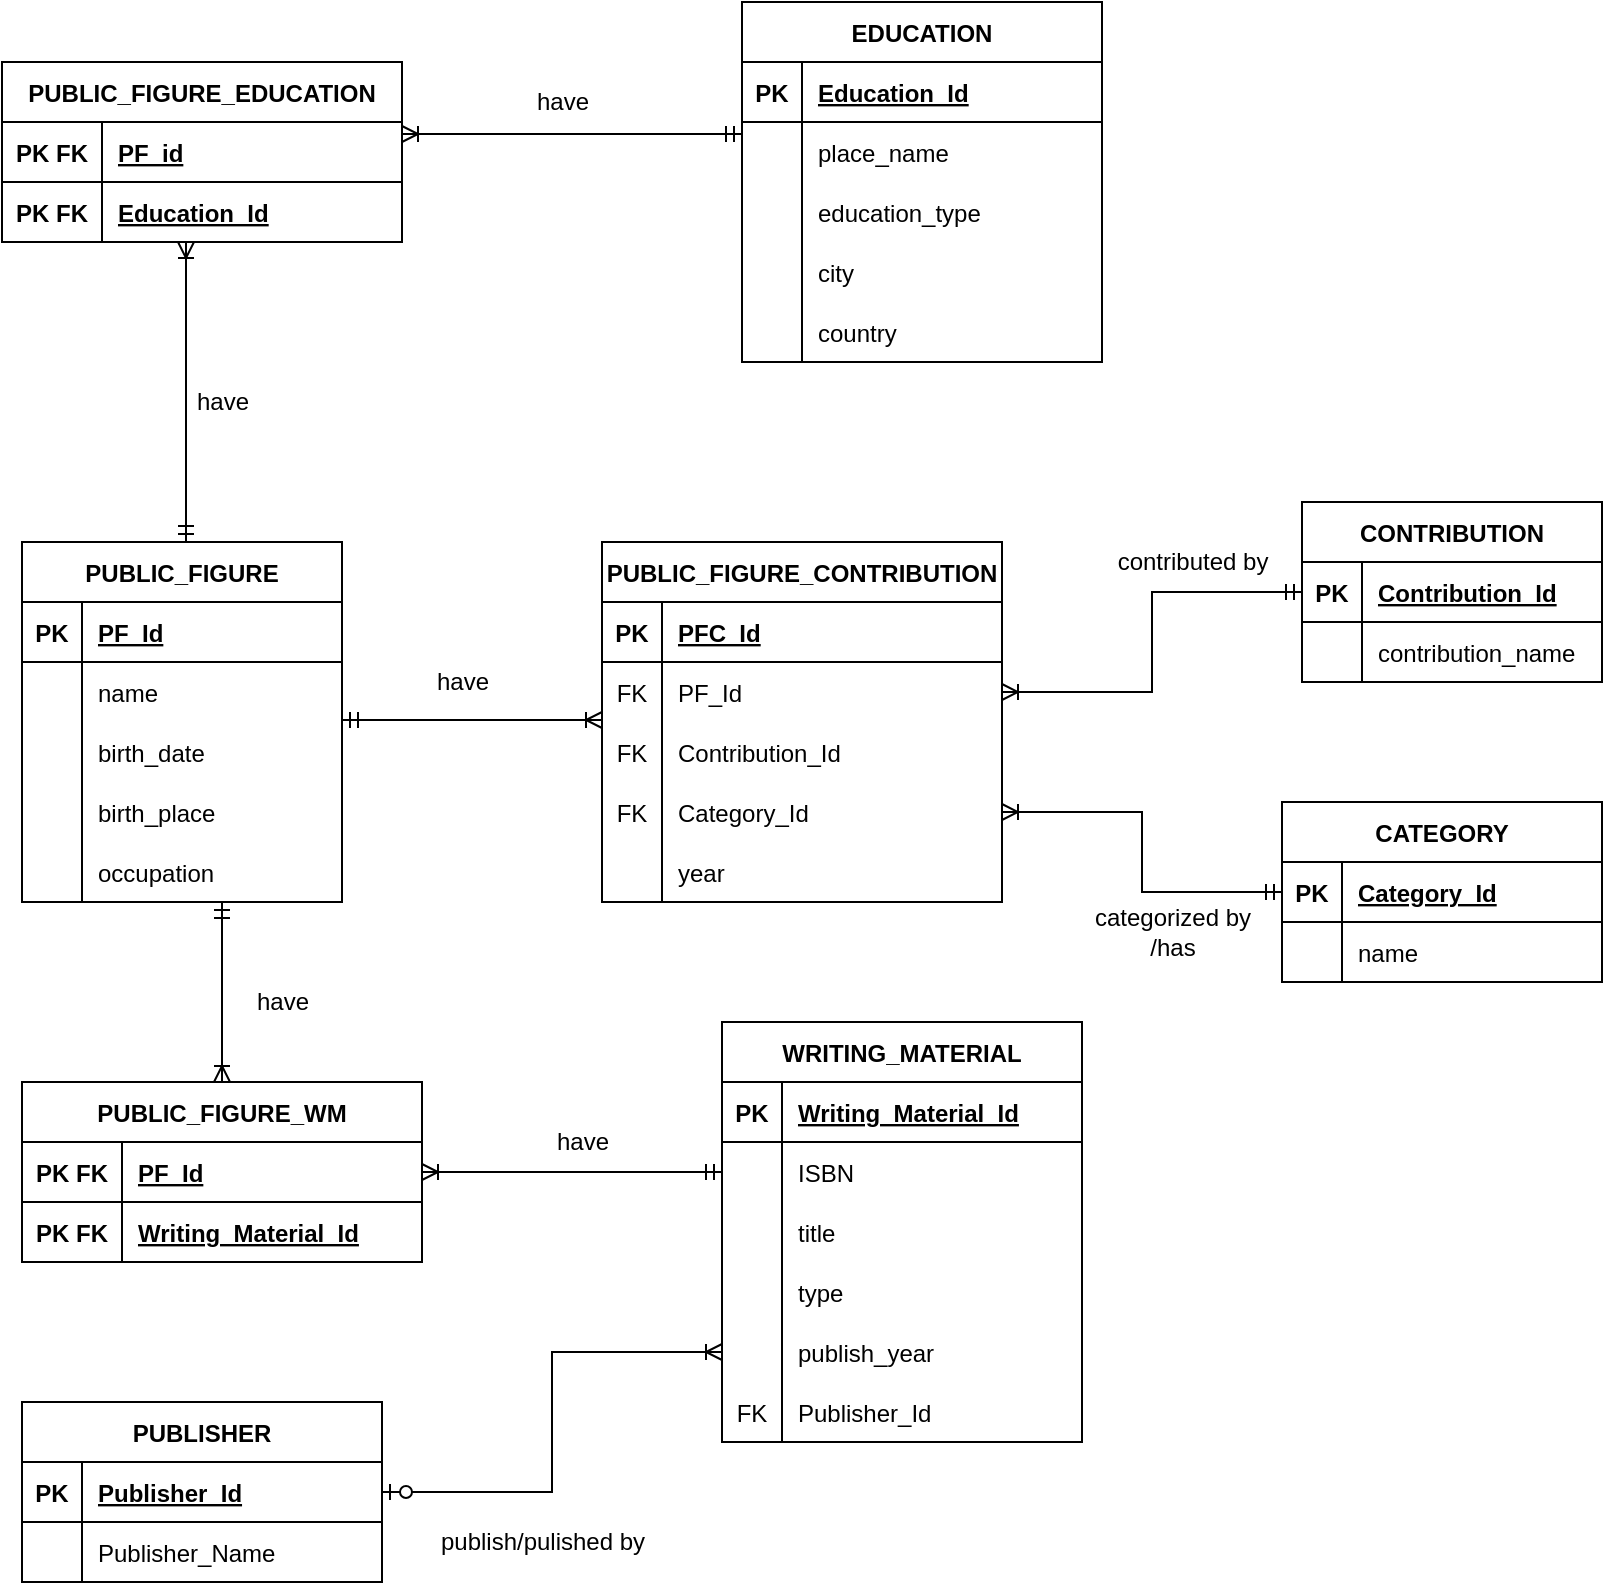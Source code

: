 <mxfile version="15.9.6" type="github" pages="2">
  <diagram id="C5RBs43oDa-KdzZeNtuy" name="Page-1">
    <mxGraphModel dx="1108" dy="393" grid="1" gridSize="10" guides="1" tooltips="1" connect="1" arrows="1" fold="1" page="1" pageScale="1" pageWidth="827" pageHeight="1169" math="0" shadow="0">
      <root>
        <mxCell id="WIyWlLk6GJQsqaUBKTNV-0" />
        <mxCell id="WIyWlLk6GJQsqaUBKTNV-1" parent="WIyWlLk6GJQsqaUBKTNV-0" />
        <mxCell id="BwpCJ2_V64tdFY1XOXhB-0" value="PUBLIC_FIGURE" style="shape=table;startSize=30;container=1;collapsible=1;childLayout=tableLayout;fixedRows=1;rowLines=0;fontStyle=1;align=center;resizeLast=1;" vertex="1" parent="WIyWlLk6GJQsqaUBKTNV-1">
          <mxGeometry x="20" y="360" width="160" height="180" as="geometry" />
        </mxCell>
        <mxCell id="BwpCJ2_V64tdFY1XOXhB-1" value="" style="shape=partialRectangle;collapsible=0;dropTarget=0;pointerEvents=0;fillColor=none;top=0;left=0;bottom=1;right=0;points=[[0,0.5],[1,0.5]];portConstraint=eastwest;" vertex="1" parent="BwpCJ2_V64tdFY1XOXhB-0">
          <mxGeometry y="30" width="160" height="30" as="geometry" />
        </mxCell>
        <mxCell id="BwpCJ2_V64tdFY1XOXhB-2" value="PK" style="shape=partialRectangle;connectable=0;fillColor=none;top=0;left=0;bottom=0;right=0;fontStyle=1;overflow=hidden;" vertex="1" parent="BwpCJ2_V64tdFY1XOXhB-1">
          <mxGeometry width="30" height="30" as="geometry">
            <mxRectangle width="30" height="30" as="alternateBounds" />
          </mxGeometry>
        </mxCell>
        <mxCell id="BwpCJ2_V64tdFY1XOXhB-3" value="PF_Id" style="shape=partialRectangle;connectable=0;fillColor=none;top=0;left=0;bottom=0;right=0;align=left;spacingLeft=6;fontStyle=5;overflow=hidden;" vertex="1" parent="BwpCJ2_V64tdFY1XOXhB-1">
          <mxGeometry x="30" width="130" height="30" as="geometry">
            <mxRectangle width="130" height="30" as="alternateBounds" />
          </mxGeometry>
        </mxCell>
        <mxCell id="BwpCJ2_V64tdFY1XOXhB-4" value="" style="shape=partialRectangle;collapsible=0;dropTarget=0;pointerEvents=0;fillColor=none;top=0;left=0;bottom=0;right=0;points=[[0,0.5],[1,0.5]];portConstraint=eastwest;" vertex="1" parent="BwpCJ2_V64tdFY1XOXhB-0">
          <mxGeometry y="60" width="160" height="30" as="geometry" />
        </mxCell>
        <mxCell id="BwpCJ2_V64tdFY1XOXhB-5" value="" style="shape=partialRectangle;connectable=0;fillColor=none;top=0;left=0;bottom=0;right=0;editable=1;overflow=hidden;" vertex="1" parent="BwpCJ2_V64tdFY1XOXhB-4">
          <mxGeometry width="30" height="30" as="geometry">
            <mxRectangle width="30" height="30" as="alternateBounds" />
          </mxGeometry>
        </mxCell>
        <mxCell id="BwpCJ2_V64tdFY1XOXhB-6" value="name" style="shape=partialRectangle;connectable=0;fillColor=none;top=0;left=0;bottom=0;right=0;align=left;spacingLeft=6;overflow=hidden;" vertex="1" parent="BwpCJ2_V64tdFY1XOXhB-4">
          <mxGeometry x="30" width="130" height="30" as="geometry">
            <mxRectangle width="130" height="30" as="alternateBounds" />
          </mxGeometry>
        </mxCell>
        <mxCell id="BwpCJ2_V64tdFY1XOXhB-7" value="" style="shape=partialRectangle;collapsible=0;dropTarget=0;pointerEvents=0;fillColor=none;top=0;left=0;bottom=0;right=0;points=[[0,0.5],[1,0.5]];portConstraint=eastwest;" vertex="1" parent="BwpCJ2_V64tdFY1XOXhB-0">
          <mxGeometry y="90" width="160" height="30" as="geometry" />
        </mxCell>
        <mxCell id="BwpCJ2_V64tdFY1XOXhB-8" value="" style="shape=partialRectangle;connectable=0;fillColor=none;top=0;left=0;bottom=0;right=0;editable=1;overflow=hidden;" vertex="1" parent="BwpCJ2_V64tdFY1XOXhB-7">
          <mxGeometry width="30" height="30" as="geometry">
            <mxRectangle width="30" height="30" as="alternateBounds" />
          </mxGeometry>
        </mxCell>
        <mxCell id="BwpCJ2_V64tdFY1XOXhB-9" value="birth_date" style="shape=partialRectangle;connectable=0;fillColor=none;top=0;left=0;bottom=0;right=0;align=left;spacingLeft=6;overflow=hidden;" vertex="1" parent="BwpCJ2_V64tdFY1XOXhB-7">
          <mxGeometry x="30" width="130" height="30" as="geometry">
            <mxRectangle width="130" height="30" as="alternateBounds" />
          </mxGeometry>
        </mxCell>
        <mxCell id="BwpCJ2_V64tdFY1XOXhB-10" value="" style="shape=partialRectangle;collapsible=0;dropTarget=0;pointerEvents=0;fillColor=none;top=0;left=0;bottom=0;right=0;points=[[0,0.5],[1,0.5]];portConstraint=eastwest;" vertex="1" parent="BwpCJ2_V64tdFY1XOXhB-0">
          <mxGeometry y="120" width="160" height="30" as="geometry" />
        </mxCell>
        <mxCell id="BwpCJ2_V64tdFY1XOXhB-11" value="" style="shape=partialRectangle;connectable=0;fillColor=none;top=0;left=0;bottom=0;right=0;editable=1;overflow=hidden;" vertex="1" parent="BwpCJ2_V64tdFY1XOXhB-10">
          <mxGeometry width="30" height="30" as="geometry">
            <mxRectangle width="30" height="30" as="alternateBounds" />
          </mxGeometry>
        </mxCell>
        <mxCell id="BwpCJ2_V64tdFY1XOXhB-12" value="birth_place" style="shape=partialRectangle;connectable=0;fillColor=none;top=0;left=0;bottom=0;right=0;align=left;spacingLeft=6;overflow=hidden;" vertex="1" parent="BwpCJ2_V64tdFY1XOXhB-10">
          <mxGeometry x="30" width="130" height="30" as="geometry">
            <mxRectangle width="130" height="30" as="alternateBounds" />
          </mxGeometry>
        </mxCell>
        <mxCell id="BwpCJ2_V64tdFY1XOXhB-13" value="" style="shape=partialRectangle;collapsible=0;dropTarget=0;pointerEvents=0;fillColor=none;top=0;left=0;bottom=0;right=0;points=[[0,0.5],[1,0.5]];portConstraint=eastwest;" vertex="1" parent="BwpCJ2_V64tdFY1XOXhB-0">
          <mxGeometry y="150" width="160" height="30" as="geometry" />
        </mxCell>
        <mxCell id="BwpCJ2_V64tdFY1XOXhB-14" value="" style="shape=partialRectangle;connectable=0;fillColor=none;top=0;left=0;bottom=0;right=0;editable=1;overflow=hidden;" vertex="1" parent="BwpCJ2_V64tdFY1XOXhB-13">
          <mxGeometry width="30" height="30" as="geometry">
            <mxRectangle width="30" height="30" as="alternateBounds" />
          </mxGeometry>
        </mxCell>
        <mxCell id="BwpCJ2_V64tdFY1XOXhB-15" value="occupation" style="shape=partialRectangle;connectable=0;fillColor=none;top=0;left=0;bottom=0;right=0;align=left;spacingLeft=6;overflow=hidden;" vertex="1" parent="BwpCJ2_V64tdFY1XOXhB-13">
          <mxGeometry x="30" width="130" height="30" as="geometry">
            <mxRectangle width="130" height="30" as="alternateBounds" />
          </mxGeometry>
        </mxCell>
        <mxCell id="BwpCJ2_V64tdFY1XOXhB-16" value="PUBLIC_FIGURE_CONTRIBUTION" style="shape=table;startSize=30;container=1;collapsible=1;childLayout=tableLayout;fixedRows=1;rowLines=0;fontStyle=1;align=center;resizeLast=1;" vertex="1" parent="WIyWlLk6GJQsqaUBKTNV-1">
          <mxGeometry x="310" y="360" width="200" height="180" as="geometry" />
        </mxCell>
        <mxCell id="BwpCJ2_V64tdFY1XOXhB-17" value="" style="shape=partialRectangle;collapsible=0;dropTarget=0;pointerEvents=0;fillColor=none;top=0;left=0;bottom=1;right=0;points=[[0,0.5],[1,0.5]];portConstraint=eastwest;" vertex="1" parent="BwpCJ2_V64tdFY1XOXhB-16">
          <mxGeometry y="30" width="200" height="30" as="geometry" />
        </mxCell>
        <mxCell id="BwpCJ2_V64tdFY1XOXhB-18" value="PK" style="shape=partialRectangle;connectable=0;fillColor=none;top=0;left=0;bottom=0;right=0;fontStyle=1;overflow=hidden;" vertex="1" parent="BwpCJ2_V64tdFY1XOXhB-17">
          <mxGeometry width="30" height="30" as="geometry">
            <mxRectangle width="30" height="30" as="alternateBounds" />
          </mxGeometry>
        </mxCell>
        <mxCell id="BwpCJ2_V64tdFY1XOXhB-19" value="PFC_Id" style="shape=partialRectangle;connectable=0;fillColor=none;top=0;left=0;bottom=0;right=0;align=left;spacingLeft=6;fontStyle=5;overflow=hidden;" vertex="1" parent="BwpCJ2_V64tdFY1XOXhB-17">
          <mxGeometry x="30" width="170" height="30" as="geometry">
            <mxRectangle width="170" height="30" as="alternateBounds" />
          </mxGeometry>
        </mxCell>
        <mxCell id="BwpCJ2_V64tdFY1XOXhB-20" value="" style="shape=partialRectangle;collapsible=0;dropTarget=0;pointerEvents=0;fillColor=none;top=0;left=0;bottom=0;right=0;points=[[0,0.5],[1,0.5]];portConstraint=eastwest;" vertex="1" parent="BwpCJ2_V64tdFY1XOXhB-16">
          <mxGeometry y="60" width="200" height="30" as="geometry" />
        </mxCell>
        <mxCell id="BwpCJ2_V64tdFY1XOXhB-21" value="FK" style="shape=partialRectangle;connectable=0;fillColor=none;top=0;left=0;bottom=0;right=0;editable=1;overflow=hidden;" vertex="1" parent="BwpCJ2_V64tdFY1XOXhB-20">
          <mxGeometry width="30" height="30" as="geometry">
            <mxRectangle width="30" height="30" as="alternateBounds" />
          </mxGeometry>
        </mxCell>
        <mxCell id="BwpCJ2_V64tdFY1XOXhB-22" value="PF_Id" style="shape=partialRectangle;connectable=0;fillColor=none;top=0;left=0;bottom=0;right=0;align=left;spacingLeft=6;overflow=hidden;" vertex="1" parent="BwpCJ2_V64tdFY1XOXhB-20">
          <mxGeometry x="30" width="170" height="30" as="geometry">
            <mxRectangle width="170" height="30" as="alternateBounds" />
          </mxGeometry>
        </mxCell>
        <mxCell id="BwpCJ2_V64tdFY1XOXhB-23" value="" style="shape=partialRectangle;collapsible=0;dropTarget=0;pointerEvents=0;fillColor=none;top=0;left=0;bottom=0;right=0;points=[[0,0.5],[1,0.5]];portConstraint=eastwest;" vertex="1" parent="BwpCJ2_V64tdFY1XOXhB-16">
          <mxGeometry y="90" width="200" height="30" as="geometry" />
        </mxCell>
        <mxCell id="BwpCJ2_V64tdFY1XOXhB-24" value="FK" style="shape=partialRectangle;connectable=0;fillColor=none;top=0;left=0;bottom=0;right=0;editable=1;overflow=hidden;" vertex="1" parent="BwpCJ2_V64tdFY1XOXhB-23">
          <mxGeometry width="30" height="30" as="geometry">
            <mxRectangle width="30" height="30" as="alternateBounds" />
          </mxGeometry>
        </mxCell>
        <mxCell id="BwpCJ2_V64tdFY1XOXhB-25" value="Contribution_Id" style="shape=partialRectangle;connectable=0;fillColor=none;top=0;left=0;bottom=0;right=0;align=left;spacingLeft=6;overflow=hidden;" vertex="1" parent="BwpCJ2_V64tdFY1XOXhB-23">
          <mxGeometry x="30" width="170" height="30" as="geometry">
            <mxRectangle width="170" height="30" as="alternateBounds" />
          </mxGeometry>
        </mxCell>
        <mxCell id="BwpCJ2_V64tdFY1XOXhB-26" value="" style="shape=partialRectangle;collapsible=0;dropTarget=0;pointerEvents=0;fillColor=none;top=0;left=0;bottom=0;right=0;points=[[0,0.5],[1,0.5]];portConstraint=eastwest;" vertex="1" parent="BwpCJ2_V64tdFY1XOXhB-16">
          <mxGeometry y="120" width="200" height="30" as="geometry" />
        </mxCell>
        <mxCell id="BwpCJ2_V64tdFY1XOXhB-27" value="FK" style="shape=partialRectangle;connectable=0;fillColor=none;top=0;left=0;bottom=0;right=0;editable=1;overflow=hidden;" vertex="1" parent="BwpCJ2_V64tdFY1XOXhB-26">
          <mxGeometry width="30" height="30" as="geometry">
            <mxRectangle width="30" height="30" as="alternateBounds" />
          </mxGeometry>
        </mxCell>
        <mxCell id="BwpCJ2_V64tdFY1XOXhB-28" value="Category_Id" style="shape=partialRectangle;connectable=0;fillColor=none;top=0;left=0;bottom=0;right=0;align=left;spacingLeft=6;overflow=hidden;" vertex="1" parent="BwpCJ2_V64tdFY1XOXhB-26">
          <mxGeometry x="30" width="170" height="30" as="geometry">
            <mxRectangle width="170" height="30" as="alternateBounds" />
          </mxGeometry>
        </mxCell>
        <mxCell id="BwpCJ2_V64tdFY1XOXhB-29" value="" style="shape=partialRectangle;collapsible=0;dropTarget=0;pointerEvents=0;fillColor=none;top=0;left=0;bottom=0;right=0;points=[[0,0.5],[1,0.5]];portConstraint=eastwest;" vertex="1" parent="BwpCJ2_V64tdFY1XOXhB-16">
          <mxGeometry y="150" width="200" height="30" as="geometry" />
        </mxCell>
        <mxCell id="BwpCJ2_V64tdFY1XOXhB-30" value="" style="shape=partialRectangle;connectable=0;fillColor=none;top=0;left=0;bottom=0;right=0;editable=1;overflow=hidden;" vertex="1" parent="BwpCJ2_V64tdFY1XOXhB-29">
          <mxGeometry width="30" height="30" as="geometry">
            <mxRectangle width="30" height="30" as="alternateBounds" />
          </mxGeometry>
        </mxCell>
        <mxCell id="BwpCJ2_V64tdFY1XOXhB-31" value="year" style="shape=partialRectangle;connectable=0;fillColor=none;top=0;left=0;bottom=0;right=0;align=left;spacingLeft=6;overflow=hidden;" vertex="1" parent="BwpCJ2_V64tdFY1XOXhB-29">
          <mxGeometry x="30" width="170" height="30" as="geometry">
            <mxRectangle width="170" height="30" as="alternateBounds" />
          </mxGeometry>
        </mxCell>
        <mxCell id="BwpCJ2_V64tdFY1XOXhB-32" value="CONTRIBUTION" style="shape=table;startSize=30;container=1;collapsible=1;childLayout=tableLayout;fixedRows=1;rowLines=0;fontStyle=1;align=center;resizeLast=1;" vertex="1" parent="WIyWlLk6GJQsqaUBKTNV-1">
          <mxGeometry x="660" y="340" width="150" height="90" as="geometry" />
        </mxCell>
        <mxCell id="BwpCJ2_V64tdFY1XOXhB-33" value="" style="shape=partialRectangle;collapsible=0;dropTarget=0;pointerEvents=0;fillColor=none;top=0;left=0;bottom=1;right=0;points=[[0,0.5],[1,0.5]];portConstraint=eastwest;" vertex="1" parent="BwpCJ2_V64tdFY1XOXhB-32">
          <mxGeometry y="30" width="150" height="30" as="geometry" />
        </mxCell>
        <mxCell id="BwpCJ2_V64tdFY1XOXhB-34" value="PK" style="shape=partialRectangle;connectable=0;fillColor=none;top=0;left=0;bottom=0;right=0;fontStyle=1;overflow=hidden;" vertex="1" parent="BwpCJ2_V64tdFY1XOXhB-33">
          <mxGeometry width="30" height="30" as="geometry">
            <mxRectangle width="30" height="30" as="alternateBounds" />
          </mxGeometry>
        </mxCell>
        <mxCell id="BwpCJ2_V64tdFY1XOXhB-35" value="Contribution_Id" style="shape=partialRectangle;connectable=0;fillColor=none;top=0;left=0;bottom=0;right=0;align=left;spacingLeft=6;fontStyle=5;overflow=hidden;" vertex="1" parent="BwpCJ2_V64tdFY1XOXhB-33">
          <mxGeometry x="30" width="120" height="30" as="geometry">
            <mxRectangle width="120" height="30" as="alternateBounds" />
          </mxGeometry>
        </mxCell>
        <mxCell id="BwpCJ2_V64tdFY1XOXhB-36" value="" style="shape=partialRectangle;collapsible=0;dropTarget=0;pointerEvents=0;fillColor=none;top=0;left=0;bottom=0;right=0;points=[[0,0.5],[1,0.5]];portConstraint=eastwest;" vertex="1" parent="BwpCJ2_V64tdFY1XOXhB-32">
          <mxGeometry y="60" width="150" height="30" as="geometry" />
        </mxCell>
        <mxCell id="BwpCJ2_V64tdFY1XOXhB-37" value="" style="shape=partialRectangle;connectable=0;fillColor=none;top=0;left=0;bottom=0;right=0;editable=1;overflow=hidden;" vertex="1" parent="BwpCJ2_V64tdFY1XOXhB-36">
          <mxGeometry width="30" height="30" as="geometry">
            <mxRectangle width="30" height="30" as="alternateBounds" />
          </mxGeometry>
        </mxCell>
        <mxCell id="BwpCJ2_V64tdFY1XOXhB-38" value="contribution_name" style="shape=partialRectangle;connectable=0;fillColor=none;top=0;left=0;bottom=0;right=0;align=left;spacingLeft=6;overflow=hidden;" vertex="1" parent="BwpCJ2_V64tdFY1XOXhB-36">
          <mxGeometry x="30" width="120" height="30" as="geometry">
            <mxRectangle width="120" height="30" as="alternateBounds" />
          </mxGeometry>
        </mxCell>
        <mxCell id="BwpCJ2_V64tdFY1XOXhB-48" value="PUBLIC_FIGURE_EDUCATION" style="shape=table;startSize=30;container=1;collapsible=1;childLayout=tableLayout;fixedRows=1;rowLines=0;fontStyle=1;align=center;resizeLast=1;" vertex="1" parent="WIyWlLk6GJQsqaUBKTNV-1">
          <mxGeometry x="10" y="120" width="200" height="90" as="geometry" />
        </mxCell>
        <mxCell id="BwpCJ2_V64tdFY1XOXhB-49" value="" style="shape=partialRectangle;collapsible=0;dropTarget=0;pointerEvents=0;fillColor=none;top=0;left=0;bottom=1;right=0;points=[[0,0.5],[1,0.5]];portConstraint=eastwest;" vertex="1" parent="BwpCJ2_V64tdFY1XOXhB-48">
          <mxGeometry y="30" width="200" height="30" as="geometry" />
        </mxCell>
        <mxCell id="BwpCJ2_V64tdFY1XOXhB-50" value="PK FK" style="shape=partialRectangle;connectable=0;fillColor=none;top=0;left=0;bottom=0;right=0;fontStyle=1;overflow=hidden;" vertex="1" parent="BwpCJ2_V64tdFY1XOXhB-49">
          <mxGeometry width="50" height="30" as="geometry">
            <mxRectangle width="50" height="30" as="alternateBounds" />
          </mxGeometry>
        </mxCell>
        <mxCell id="BwpCJ2_V64tdFY1XOXhB-51" value="PF_id" style="shape=partialRectangle;connectable=0;fillColor=none;top=0;left=0;bottom=0;right=0;align=left;spacingLeft=6;fontStyle=5;overflow=hidden;" vertex="1" parent="BwpCJ2_V64tdFY1XOXhB-49">
          <mxGeometry x="50" width="150" height="30" as="geometry">
            <mxRectangle width="150" height="30" as="alternateBounds" />
          </mxGeometry>
        </mxCell>
        <mxCell id="BwpCJ2_V64tdFY1XOXhB-64" value="" style="shape=partialRectangle;collapsible=0;dropTarget=0;pointerEvents=0;fillColor=none;top=0;left=0;bottom=1;right=0;points=[[0,0.5],[1,0.5]];portConstraint=eastwest;" vertex="1" parent="BwpCJ2_V64tdFY1XOXhB-48">
          <mxGeometry y="60" width="200" height="30" as="geometry" />
        </mxCell>
        <mxCell id="BwpCJ2_V64tdFY1XOXhB-65" value="PK FK" style="shape=partialRectangle;connectable=0;fillColor=none;top=0;left=0;bottom=0;right=0;fontStyle=1;overflow=hidden;" vertex="1" parent="BwpCJ2_V64tdFY1XOXhB-64">
          <mxGeometry width="50" height="30" as="geometry">
            <mxRectangle width="50" height="30" as="alternateBounds" />
          </mxGeometry>
        </mxCell>
        <mxCell id="BwpCJ2_V64tdFY1XOXhB-66" value="Education_Id" style="shape=partialRectangle;connectable=0;fillColor=none;top=0;left=0;bottom=0;right=0;align=left;spacingLeft=6;fontStyle=5;overflow=hidden;" vertex="1" parent="BwpCJ2_V64tdFY1XOXhB-64">
          <mxGeometry x="50" width="150" height="30" as="geometry">
            <mxRectangle width="150" height="30" as="alternateBounds" />
          </mxGeometry>
        </mxCell>
        <mxCell id="BwpCJ2_V64tdFY1XOXhB-67" value="EDUCATION" style="shape=table;startSize=30;container=1;collapsible=1;childLayout=tableLayout;fixedRows=1;rowLines=0;fontStyle=1;align=center;resizeLast=1;" vertex="1" parent="WIyWlLk6GJQsqaUBKTNV-1">
          <mxGeometry x="380" y="90" width="180" height="180" as="geometry" />
        </mxCell>
        <mxCell id="BwpCJ2_V64tdFY1XOXhB-68" value="" style="shape=partialRectangle;collapsible=0;dropTarget=0;pointerEvents=0;fillColor=none;top=0;left=0;bottom=1;right=0;points=[[0,0.5],[1,0.5]];portConstraint=eastwest;" vertex="1" parent="BwpCJ2_V64tdFY1XOXhB-67">
          <mxGeometry y="30" width="180" height="30" as="geometry" />
        </mxCell>
        <mxCell id="BwpCJ2_V64tdFY1XOXhB-69" value="PK" style="shape=partialRectangle;connectable=0;fillColor=none;top=0;left=0;bottom=0;right=0;fontStyle=1;overflow=hidden;" vertex="1" parent="BwpCJ2_V64tdFY1XOXhB-68">
          <mxGeometry width="30" height="30" as="geometry">
            <mxRectangle width="30" height="30" as="alternateBounds" />
          </mxGeometry>
        </mxCell>
        <mxCell id="BwpCJ2_V64tdFY1XOXhB-70" value="Education_Id" style="shape=partialRectangle;connectable=0;fillColor=none;top=0;left=0;bottom=0;right=0;align=left;spacingLeft=6;fontStyle=5;overflow=hidden;" vertex="1" parent="BwpCJ2_V64tdFY1XOXhB-68">
          <mxGeometry x="30" width="150" height="30" as="geometry">
            <mxRectangle width="150" height="30" as="alternateBounds" />
          </mxGeometry>
        </mxCell>
        <mxCell id="BwpCJ2_V64tdFY1XOXhB-71" value="" style="shape=partialRectangle;collapsible=0;dropTarget=0;pointerEvents=0;fillColor=none;top=0;left=0;bottom=0;right=0;points=[[0,0.5],[1,0.5]];portConstraint=eastwest;" vertex="1" parent="BwpCJ2_V64tdFY1XOXhB-67">
          <mxGeometry y="60" width="180" height="30" as="geometry" />
        </mxCell>
        <mxCell id="BwpCJ2_V64tdFY1XOXhB-72" value="" style="shape=partialRectangle;connectable=0;fillColor=none;top=0;left=0;bottom=0;right=0;editable=1;overflow=hidden;" vertex="1" parent="BwpCJ2_V64tdFY1XOXhB-71">
          <mxGeometry width="30" height="30" as="geometry">
            <mxRectangle width="30" height="30" as="alternateBounds" />
          </mxGeometry>
        </mxCell>
        <mxCell id="BwpCJ2_V64tdFY1XOXhB-73" value="place_name" style="shape=partialRectangle;connectable=0;fillColor=none;top=0;left=0;bottom=0;right=0;align=left;spacingLeft=6;overflow=hidden;" vertex="1" parent="BwpCJ2_V64tdFY1XOXhB-71">
          <mxGeometry x="30" width="150" height="30" as="geometry">
            <mxRectangle width="150" height="30" as="alternateBounds" />
          </mxGeometry>
        </mxCell>
        <mxCell id="BwpCJ2_V64tdFY1XOXhB-74" value="" style="shape=partialRectangle;collapsible=0;dropTarget=0;pointerEvents=0;fillColor=none;top=0;left=0;bottom=0;right=0;points=[[0,0.5],[1,0.5]];portConstraint=eastwest;" vertex="1" parent="BwpCJ2_V64tdFY1XOXhB-67">
          <mxGeometry y="90" width="180" height="30" as="geometry" />
        </mxCell>
        <mxCell id="BwpCJ2_V64tdFY1XOXhB-75" value="" style="shape=partialRectangle;connectable=0;fillColor=none;top=0;left=0;bottom=0;right=0;editable=1;overflow=hidden;" vertex="1" parent="BwpCJ2_V64tdFY1XOXhB-74">
          <mxGeometry width="30" height="30" as="geometry">
            <mxRectangle width="30" height="30" as="alternateBounds" />
          </mxGeometry>
        </mxCell>
        <mxCell id="BwpCJ2_V64tdFY1XOXhB-76" value="education_type" style="shape=partialRectangle;connectable=0;fillColor=none;top=0;left=0;bottom=0;right=0;align=left;spacingLeft=6;overflow=hidden;" vertex="1" parent="BwpCJ2_V64tdFY1XOXhB-74">
          <mxGeometry x="30" width="150" height="30" as="geometry">
            <mxRectangle width="150" height="30" as="alternateBounds" />
          </mxGeometry>
        </mxCell>
        <mxCell id="BwpCJ2_V64tdFY1XOXhB-77" value="" style="shape=partialRectangle;collapsible=0;dropTarget=0;pointerEvents=0;fillColor=none;top=0;left=0;bottom=0;right=0;points=[[0,0.5],[1,0.5]];portConstraint=eastwest;" vertex="1" parent="BwpCJ2_V64tdFY1XOXhB-67">
          <mxGeometry y="120" width="180" height="30" as="geometry" />
        </mxCell>
        <mxCell id="BwpCJ2_V64tdFY1XOXhB-78" value="" style="shape=partialRectangle;connectable=0;fillColor=none;top=0;left=0;bottom=0;right=0;editable=1;overflow=hidden;" vertex="1" parent="BwpCJ2_V64tdFY1XOXhB-77">
          <mxGeometry width="30" height="30" as="geometry">
            <mxRectangle width="30" height="30" as="alternateBounds" />
          </mxGeometry>
        </mxCell>
        <mxCell id="BwpCJ2_V64tdFY1XOXhB-79" value="city" style="shape=partialRectangle;connectable=0;fillColor=none;top=0;left=0;bottom=0;right=0;align=left;spacingLeft=6;overflow=hidden;" vertex="1" parent="BwpCJ2_V64tdFY1XOXhB-77">
          <mxGeometry x="30" width="150" height="30" as="geometry">
            <mxRectangle width="150" height="30" as="alternateBounds" />
          </mxGeometry>
        </mxCell>
        <mxCell id="BwpCJ2_V64tdFY1XOXhB-80" value="" style="shape=partialRectangle;collapsible=0;dropTarget=0;pointerEvents=0;fillColor=none;top=0;left=0;bottom=0;right=0;points=[[0,0.5],[1,0.5]];portConstraint=eastwest;" vertex="1" parent="BwpCJ2_V64tdFY1XOXhB-67">
          <mxGeometry y="150" width="180" height="30" as="geometry" />
        </mxCell>
        <mxCell id="BwpCJ2_V64tdFY1XOXhB-81" value="" style="shape=partialRectangle;connectable=0;fillColor=none;top=0;left=0;bottom=0;right=0;editable=1;overflow=hidden;" vertex="1" parent="BwpCJ2_V64tdFY1XOXhB-80">
          <mxGeometry width="30" height="30" as="geometry">
            <mxRectangle width="30" height="30" as="alternateBounds" />
          </mxGeometry>
        </mxCell>
        <mxCell id="BwpCJ2_V64tdFY1XOXhB-82" value="country" style="shape=partialRectangle;connectable=0;fillColor=none;top=0;left=0;bottom=0;right=0;align=left;spacingLeft=6;overflow=hidden;" vertex="1" parent="BwpCJ2_V64tdFY1XOXhB-80">
          <mxGeometry x="30" width="150" height="30" as="geometry">
            <mxRectangle width="150" height="30" as="alternateBounds" />
          </mxGeometry>
        </mxCell>
        <mxCell id="BwpCJ2_V64tdFY1XOXhB-83" value="CATEGORY" style="shape=table;startSize=30;container=1;collapsible=1;childLayout=tableLayout;fixedRows=1;rowLines=0;fontStyle=1;align=center;resizeLast=1;" vertex="1" parent="WIyWlLk6GJQsqaUBKTNV-1">
          <mxGeometry x="650" y="490" width="160" height="90" as="geometry" />
        </mxCell>
        <mxCell id="BwpCJ2_V64tdFY1XOXhB-84" value="" style="shape=partialRectangle;collapsible=0;dropTarget=0;pointerEvents=0;fillColor=none;top=0;left=0;bottom=1;right=0;points=[[0,0.5],[1,0.5]];portConstraint=eastwest;" vertex="1" parent="BwpCJ2_V64tdFY1XOXhB-83">
          <mxGeometry y="30" width="160" height="30" as="geometry" />
        </mxCell>
        <mxCell id="BwpCJ2_V64tdFY1XOXhB-85" value="PK" style="shape=partialRectangle;connectable=0;fillColor=none;top=0;left=0;bottom=0;right=0;fontStyle=1;overflow=hidden;" vertex="1" parent="BwpCJ2_V64tdFY1XOXhB-84">
          <mxGeometry width="30" height="30" as="geometry">
            <mxRectangle width="30" height="30" as="alternateBounds" />
          </mxGeometry>
        </mxCell>
        <mxCell id="BwpCJ2_V64tdFY1XOXhB-86" value="Category_Id" style="shape=partialRectangle;connectable=0;fillColor=none;top=0;left=0;bottom=0;right=0;align=left;spacingLeft=6;fontStyle=5;overflow=hidden;" vertex="1" parent="BwpCJ2_V64tdFY1XOXhB-84">
          <mxGeometry x="30" width="130" height="30" as="geometry">
            <mxRectangle width="130" height="30" as="alternateBounds" />
          </mxGeometry>
        </mxCell>
        <mxCell id="BwpCJ2_V64tdFY1XOXhB-87" value="" style="shape=partialRectangle;collapsible=0;dropTarget=0;pointerEvents=0;fillColor=none;top=0;left=0;bottom=0;right=0;points=[[0,0.5],[1,0.5]];portConstraint=eastwest;" vertex="1" parent="BwpCJ2_V64tdFY1XOXhB-83">
          <mxGeometry y="60" width="160" height="30" as="geometry" />
        </mxCell>
        <mxCell id="BwpCJ2_V64tdFY1XOXhB-88" value="" style="shape=partialRectangle;connectable=0;fillColor=none;top=0;left=0;bottom=0;right=0;editable=1;overflow=hidden;" vertex="1" parent="BwpCJ2_V64tdFY1XOXhB-87">
          <mxGeometry width="30" height="30" as="geometry">
            <mxRectangle width="30" height="30" as="alternateBounds" />
          </mxGeometry>
        </mxCell>
        <mxCell id="BwpCJ2_V64tdFY1XOXhB-89" value="name" style="shape=partialRectangle;connectable=0;fillColor=none;top=0;left=0;bottom=0;right=0;align=left;spacingLeft=6;overflow=hidden;" vertex="1" parent="BwpCJ2_V64tdFY1XOXhB-87">
          <mxGeometry x="30" width="130" height="30" as="geometry">
            <mxRectangle width="130" height="30" as="alternateBounds" />
          </mxGeometry>
        </mxCell>
        <mxCell id="BwpCJ2_V64tdFY1XOXhB-90" value="PUBLIC_FIGURE_WM" style="shape=table;startSize=30;container=1;collapsible=1;childLayout=tableLayout;fixedRows=1;rowLines=0;fontStyle=1;align=center;resizeLast=1;" vertex="1" parent="WIyWlLk6GJQsqaUBKTNV-1">
          <mxGeometry x="20" y="630" width="200" height="90" as="geometry" />
        </mxCell>
        <mxCell id="BwpCJ2_V64tdFY1XOXhB-91" value="" style="shape=partialRectangle;collapsible=0;dropTarget=0;pointerEvents=0;fillColor=none;top=0;left=0;bottom=1;right=0;points=[[0,0.5],[1,0.5]];portConstraint=eastwest;" vertex="1" parent="BwpCJ2_V64tdFY1XOXhB-90">
          <mxGeometry y="30" width="200" height="30" as="geometry" />
        </mxCell>
        <mxCell id="BwpCJ2_V64tdFY1XOXhB-92" value="PK FK" style="shape=partialRectangle;connectable=0;fillColor=none;top=0;left=0;bottom=0;right=0;fontStyle=1;overflow=hidden;" vertex="1" parent="BwpCJ2_V64tdFY1XOXhB-91">
          <mxGeometry width="50" height="30" as="geometry">
            <mxRectangle width="50" height="30" as="alternateBounds" />
          </mxGeometry>
        </mxCell>
        <mxCell id="BwpCJ2_V64tdFY1XOXhB-93" value="PF_Id" style="shape=partialRectangle;connectable=0;fillColor=none;top=0;left=0;bottom=0;right=0;align=left;spacingLeft=6;fontStyle=5;overflow=hidden;" vertex="1" parent="BwpCJ2_V64tdFY1XOXhB-91">
          <mxGeometry x="50" width="150" height="30" as="geometry">
            <mxRectangle width="150" height="30" as="alternateBounds" />
          </mxGeometry>
        </mxCell>
        <mxCell id="BwpCJ2_V64tdFY1XOXhB-106" value="" style="shape=partialRectangle;collapsible=0;dropTarget=0;pointerEvents=0;fillColor=none;top=0;left=0;bottom=1;right=0;points=[[0,0.5],[1,0.5]];portConstraint=eastwest;" vertex="1" parent="BwpCJ2_V64tdFY1XOXhB-90">
          <mxGeometry y="60" width="200" height="30" as="geometry" />
        </mxCell>
        <mxCell id="BwpCJ2_V64tdFY1XOXhB-107" value="PK FK" style="shape=partialRectangle;connectable=0;fillColor=none;top=0;left=0;bottom=0;right=0;fontStyle=1;overflow=hidden;" vertex="1" parent="BwpCJ2_V64tdFY1XOXhB-106">
          <mxGeometry width="50" height="30" as="geometry">
            <mxRectangle width="50" height="30" as="alternateBounds" />
          </mxGeometry>
        </mxCell>
        <mxCell id="BwpCJ2_V64tdFY1XOXhB-108" value="Writing_Material_Id" style="shape=partialRectangle;connectable=0;fillColor=none;top=0;left=0;bottom=0;right=0;align=left;spacingLeft=6;fontStyle=5;overflow=hidden;" vertex="1" parent="BwpCJ2_V64tdFY1XOXhB-106">
          <mxGeometry x="50" width="150" height="30" as="geometry">
            <mxRectangle width="150" height="30" as="alternateBounds" />
          </mxGeometry>
        </mxCell>
        <mxCell id="BwpCJ2_V64tdFY1XOXhB-109" value="WRITING_MATERIAL" style="shape=table;startSize=30;container=1;collapsible=1;childLayout=tableLayout;fixedRows=1;rowLines=0;fontStyle=1;align=center;resizeLast=1;" vertex="1" parent="WIyWlLk6GJQsqaUBKTNV-1">
          <mxGeometry x="370" y="600" width="180" height="210" as="geometry" />
        </mxCell>
        <mxCell id="BwpCJ2_V64tdFY1XOXhB-110" value="" style="shape=partialRectangle;collapsible=0;dropTarget=0;pointerEvents=0;fillColor=none;top=0;left=0;bottom=1;right=0;points=[[0,0.5],[1,0.5]];portConstraint=eastwest;" vertex="1" parent="BwpCJ2_V64tdFY1XOXhB-109">
          <mxGeometry y="30" width="180" height="30" as="geometry" />
        </mxCell>
        <mxCell id="BwpCJ2_V64tdFY1XOXhB-111" value="PK" style="shape=partialRectangle;connectable=0;fillColor=none;top=0;left=0;bottom=0;right=0;fontStyle=1;overflow=hidden;" vertex="1" parent="BwpCJ2_V64tdFY1XOXhB-110">
          <mxGeometry width="30" height="30" as="geometry">
            <mxRectangle width="30" height="30" as="alternateBounds" />
          </mxGeometry>
        </mxCell>
        <mxCell id="BwpCJ2_V64tdFY1XOXhB-112" value="Writing_Material_Id" style="shape=partialRectangle;connectable=0;fillColor=none;top=0;left=0;bottom=0;right=0;align=left;spacingLeft=6;fontStyle=5;overflow=hidden;" vertex="1" parent="BwpCJ2_V64tdFY1XOXhB-110">
          <mxGeometry x="30" width="150" height="30" as="geometry">
            <mxRectangle width="150" height="30" as="alternateBounds" />
          </mxGeometry>
        </mxCell>
        <mxCell id="BwpCJ2_V64tdFY1XOXhB-113" value="" style="shape=partialRectangle;collapsible=0;dropTarget=0;pointerEvents=0;fillColor=none;top=0;left=0;bottom=0;right=0;points=[[0,0.5],[1,0.5]];portConstraint=eastwest;" vertex="1" parent="BwpCJ2_V64tdFY1XOXhB-109">
          <mxGeometry y="60" width="180" height="30" as="geometry" />
        </mxCell>
        <mxCell id="BwpCJ2_V64tdFY1XOXhB-114" value="" style="shape=partialRectangle;connectable=0;fillColor=none;top=0;left=0;bottom=0;right=0;editable=1;overflow=hidden;" vertex="1" parent="BwpCJ2_V64tdFY1XOXhB-113">
          <mxGeometry width="30" height="30" as="geometry">
            <mxRectangle width="30" height="30" as="alternateBounds" />
          </mxGeometry>
        </mxCell>
        <mxCell id="BwpCJ2_V64tdFY1XOXhB-115" value="ISBN" style="shape=partialRectangle;connectable=0;fillColor=none;top=0;left=0;bottom=0;right=0;align=left;spacingLeft=6;overflow=hidden;" vertex="1" parent="BwpCJ2_V64tdFY1XOXhB-113">
          <mxGeometry x="30" width="150" height="30" as="geometry">
            <mxRectangle width="150" height="30" as="alternateBounds" />
          </mxGeometry>
        </mxCell>
        <mxCell id="BwpCJ2_V64tdFY1XOXhB-157" value="" style="shape=partialRectangle;collapsible=0;dropTarget=0;pointerEvents=0;fillColor=none;top=0;left=0;bottom=0;right=0;points=[[0,0.5],[1,0.5]];portConstraint=eastwest;" vertex="1" parent="BwpCJ2_V64tdFY1XOXhB-109">
          <mxGeometry y="90" width="180" height="30" as="geometry" />
        </mxCell>
        <mxCell id="BwpCJ2_V64tdFY1XOXhB-158" value="" style="shape=partialRectangle;connectable=0;fillColor=none;top=0;left=0;bottom=0;right=0;editable=1;overflow=hidden;" vertex="1" parent="BwpCJ2_V64tdFY1XOXhB-157">
          <mxGeometry width="30" height="30" as="geometry">
            <mxRectangle width="30" height="30" as="alternateBounds" />
          </mxGeometry>
        </mxCell>
        <mxCell id="BwpCJ2_V64tdFY1XOXhB-159" value="title" style="shape=partialRectangle;connectable=0;fillColor=none;top=0;left=0;bottom=0;right=0;align=left;spacingLeft=6;overflow=hidden;" vertex="1" parent="BwpCJ2_V64tdFY1XOXhB-157">
          <mxGeometry x="30" width="150" height="30" as="geometry">
            <mxRectangle width="150" height="30" as="alternateBounds" />
          </mxGeometry>
        </mxCell>
        <mxCell id="BwpCJ2_V64tdFY1XOXhB-116" value="" style="shape=partialRectangle;collapsible=0;dropTarget=0;pointerEvents=0;fillColor=none;top=0;left=0;bottom=0;right=0;points=[[0,0.5],[1,0.5]];portConstraint=eastwest;" vertex="1" parent="BwpCJ2_V64tdFY1XOXhB-109">
          <mxGeometry y="120" width="180" height="30" as="geometry" />
        </mxCell>
        <mxCell id="BwpCJ2_V64tdFY1XOXhB-117" value="" style="shape=partialRectangle;connectable=0;fillColor=none;top=0;left=0;bottom=0;right=0;editable=1;overflow=hidden;" vertex="1" parent="BwpCJ2_V64tdFY1XOXhB-116">
          <mxGeometry width="30" height="30" as="geometry">
            <mxRectangle width="30" height="30" as="alternateBounds" />
          </mxGeometry>
        </mxCell>
        <mxCell id="BwpCJ2_V64tdFY1XOXhB-118" value="type" style="shape=partialRectangle;connectable=0;fillColor=none;top=0;left=0;bottom=0;right=0;align=left;spacingLeft=6;overflow=hidden;" vertex="1" parent="BwpCJ2_V64tdFY1XOXhB-116">
          <mxGeometry x="30" width="150" height="30" as="geometry">
            <mxRectangle width="150" height="30" as="alternateBounds" />
          </mxGeometry>
        </mxCell>
        <mxCell id="BwpCJ2_V64tdFY1XOXhB-160" value="" style="shape=partialRectangle;collapsible=0;dropTarget=0;pointerEvents=0;fillColor=none;top=0;left=0;bottom=0;right=0;points=[[0,0.5],[1,0.5]];portConstraint=eastwest;" vertex="1" parent="BwpCJ2_V64tdFY1XOXhB-109">
          <mxGeometry y="150" width="180" height="30" as="geometry" />
        </mxCell>
        <mxCell id="BwpCJ2_V64tdFY1XOXhB-161" value="" style="shape=partialRectangle;connectable=0;fillColor=none;top=0;left=0;bottom=0;right=0;editable=1;overflow=hidden;" vertex="1" parent="BwpCJ2_V64tdFY1XOXhB-160">
          <mxGeometry width="30" height="30" as="geometry">
            <mxRectangle width="30" height="30" as="alternateBounds" />
          </mxGeometry>
        </mxCell>
        <mxCell id="BwpCJ2_V64tdFY1XOXhB-162" value="publish_year" style="shape=partialRectangle;connectable=0;fillColor=none;top=0;left=0;bottom=0;right=0;align=left;spacingLeft=6;overflow=hidden;" vertex="1" parent="BwpCJ2_V64tdFY1XOXhB-160">
          <mxGeometry x="30" width="150" height="30" as="geometry">
            <mxRectangle width="150" height="30" as="alternateBounds" />
          </mxGeometry>
        </mxCell>
        <mxCell id="BwpCJ2_V64tdFY1XOXhB-163" value="" style="shape=partialRectangle;collapsible=0;dropTarget=0;pointerEvents=0;fillColor=none;top=0;left=0;bottom=0;right=0;points=[[0,0.5],[1,0.5]];portConstraint=eastwest;" vertex="1" parent="BwpCJ2_V64tdFY1XOXhB-109">
          <mxGeometry y="180" width="180" height="30" as="geometry" />
        </mxCell>
        <mxCell id="BwpCJ2_V64tdFY1XOXhB-164" value="FK" style="shape=partialRectangle;connectable=0;fillColor=none;top=0;left=0;bottom=0;right=0;editable=1;overflow=hidden;" vertex="1" parent="BwpCJ2_V64tdFY1XOXhB-163">
          <mxGeometry width="30" height="30" as="geometry">
            <mxRectangle width="30" height="30" as="alternateBounds" />
          </mxGeometry>
        </mxCell>
        <mxCell id="BwpCJ2_V64tdFY1XOXhB-165" value="Publisher_Id" style="shape=partialRectangle;connectable=0;fillColor=none;top=0;left=0;bottom=0;right=0;align=left;spacingLeft=6;overflow=hidden;" vertex="1" parent="BwpCJ2_V64tdFY1XOXhB-163">
          <mxGeometry x="30" width="150" height="30" as="geometry">
            <mxRectangle width="150" height="30" as="alternateBounds" />
          </mxGeometry>
        </mxCell>
        <mxCell id="BwpCJ2_V64tdFY1XOXhB-185" value="PUBLISHER" style="shape=table;startSize=30;container=1;collapsible=1;childLayout=tableLayout;fixedRows=1;rowLines=0;fontStyle=1;align=center;resizeLast=1;" vertex="1" parent="WIyWlLk6GJQsqaUBKTNV-1">
          <mxGeometry x="20" y="790" width="180" height="90" as="geometry" />
        </mxCell>
        <mxCell id="BwpCJ2_V64tdFY1XOXhB-186" value="" style="shape=partialRectangle;collapsible=0;dropTarget=0;pointerEvents=0;fillColor=none;top=0;left=0;bottom=1;right=0;points=[[0,0.5],[1,0.5]];portConstraint=eastwest;" vertex="1" parent="BwpCJ2_V64tdFY1XOXhB-185">
          <mxGeometry y="30" width="180" height="30" as="geometry" />
        </mxCell>
        <mxCell id="BwpCJ2_V64tdFY1XOXhB-187" value="PK" style="shape=partialRectangle;connectable=0;fillColor=none;top=0;left=0;bottom=0;right=0;fontStyle=1;overflow=hidden;" vertex="1" parent="BwpCJ2_V64tdFY1XOXhB-186">
          <mxGeometry width="30" height="30" as="geometry">
            <mxRectangle width="30" height="30" as="alternateBounds" />
          </mxGeometry>
        </mxCell>
        <mxCell id="BwpCJ2_V64tdFY1XOXhB-188" value="Publisher_Id" style="shape=partialRectangle;connectable=0;fillColor=none;top=0;left=0;bottom=0;right=0;align=left;spacingLeft=6;fontStyle=5;overflow=hidden;" vertex="1" parent="BwpCJ2_V64tdFY1XOXhB-186">
          <mxGeometry x="30" width="150" height="30" as="geometry">
            <mxRectangle width="150" height="30" as="alternateBounds" />
          </mxGeometry>
        </mxCell>
        <mxCell id="BwpCJ2_V64tdFY1XOXhB-189" value="" style="shape=partialRectangle;collapsible=0;dropTarget=0;pointerEvents=0;fillColor=none;top=0;left=0;bottom=0;right=0;points=[[0,0.5],[1,0.5]];portConstraint=eastwest;" vertex="1" parent="BwpCJ2_V64tdFY1XOXhB-185">
          <mxGeometry y="60" width="180" height="30" as="geometry" />
        </mxCell>
        <mxCell id="BwpCJ2_V64tdFY1XOXhB-190" value="" style="shape=partialRectangle;connectable=0;fillColor=none;top=0;left=0;bottom=0;right=0;editable=1;overflow=hidden;" vertex="1" parent="BwpCJ2_V64tdFY1XOXhB-189">
          <mxGeometry width="30" height="30" as="geometry">
            <mxRectangle width="30" height="30" as="alternateBounds" />
          </mxGeometry>
        </mxCell>
        <mxCell id="BwpCJ2_V64tdFY1XOXhB-191" value="Publisher_Name" style="shape=partialRectangle;connectable=0;fillColor=none;top=0;left=0;bottom=0;right=0;align=left;spacingLeft=6;overflow=hidden;" vertex="1" parent="BwpCJ2_V64tdFY1XOXhB-189">
          <mxGeometry x="30" width="150" height="30" as="geometry">
            <mxRectangle width="150" height="30" as="alternateBounds" />
          </mxGeometry>
        </mxCell>
        <mxCell id="BwpCJ2_V64tdFY1XOXhB-193" value="" style="fontSize=12;html=1;endArrow=ERoneToMany;startArrow=ERzeroToOne;rounded=0;entryX=0;entryY=0.5;entryDx=0;entryDy=0;exitX=1;exitY=0.5;exitDx=0;exitDy=0;edgeStyle=orthogonalEdgeStyle;" edge="1" parent="WIyWlLk6GJQsqaUBKTNV-1" source="BwpCJ2_V64tdFY1XOXhB-186" target="BwpCJ2_V64tdFY1XOXhB-160">
          <mxGeometry width="100" height="100" relative="1" as="geometry">
            <mxPoint x="220" y="830" as="sourcePoint" />
            <mxPoint x="270" y="780" as="targetPoint" />
          </mxGeometry>
        </mxCell>
        <mxCell id="BwpCJ2_V64tdFY1XOXhB-194" value="" style="fontSize=12;html=1;endArrow=ERoneToMany;startArrow=ERmandOne;rounded=0;entryX=1;entryY=0.5;entryDx=0;entryDy=0;exitX=0;exitY=0.5;exitDx=0;exitDy=0;" edge="1" parent="WIyWlLk6GJQsqaUBKTNV-1" source="BwpCJ2_V64tdFY1XOXhB-113" target="BwpCJ2_V64tdFY1XOXhB-91">
          <mxGeometry width="100" height="100" relative="1" as="geometry">
            <mxPoint x="360" y="690" as="sourcePoint" />
            <mxPoint x="220" y="667" as="targetPoint" />
          </mxGeometry>
        </mxCell>
        <mxCell id="BwpCJ2_V64tdFY1XOXhB-195" value="" style="fontSize=12;html=1;endArrow=ERoneToMany;startArrow=ERmandOne;rounded=0;entryX=0.5;entryY=0;entryDx=0;entryDy=0;" edge="1" parent="WIyWlLk6GJQsqaUBKTNV-1" target="BwpCJ2_V64tdFY1XOXhB-90">
          <mxGeometry width="100" height="100" relative="1" as="geometry">
            <mxPoint x="120" y="540" as="sourcePoint" />
            <mxPoint x="100" y="584.5" as="targetPoint" />
          </mxGeometry>
        </mxCell>
        <mxCell id="BwpCJ2_V64tdFY1XOXhB-196" value="" style="fontSize=12;html=1;endArrow=ERoneToMany;startArrow=ERmandOne;rounded=0;exitX=1;exitY=-0.033;exitDx=0;exitDy=0;exitPerimeter=0;" edge="1" parent="WIyWlLk6GJQsqaUBKTNV-1" source="BwpCJ2_V64tdFY1XOXhB-7">
          <mxGeometry width="100" height="100" relative="1" as="geometry">
            <mxPoint x="290" y="405" as="sourcePoint" />
            <mxPoint x="310" y="449" as="targetPoint" />
          </mxGeometry>
        </mxCell>
        <mxCell id="BwpCJ2_V64tdFY1XOXhB-197" value="" style="fontSize=12;html=1;endArrow=ERoneToMany;startArrow=ERmandOne;rounded=0;exitX=0;exitY=0.5;exitDx=0;exitDy=0;entryX=1;entryY=0.5;entryDx=0;entryDy=0;edgeStyle=orthogonalEdgeStyle;" edge="1" parent="WIyWlLk6GJQsqaUBKTNV-1" source="BwpCJ2_V64tdFY1XOXhB-33" target="BwpCJ2_V64tdFY1XOXhB-20">
          <mxGeometry width="100" height="100" relative="1" as="geometry">
            <mxPoint x="560" y="384.51" as="sourcePoint" />
            <mxPoint x="600" y="420" as="targetPoint" />
          </mxGeometry>
        </mxCell>
        <mxCell id="BwpCJ2_V64tdFY1XOXhB-198" value="" style="fontSize=12;html=1;endArrow=ERoneToMany;startArrow=ERmandOne;rounded=0;exitX=0;exitY=0.5;exitDx=0;exitDy=0;entryX=1;entryY=0.5;entryDx=0;entryDy=0;edgeStyle=orthogonalEdgeStyle;" edge="1" parent="WIyWlLk6GJQsqaUBKTNV-1" source="BwpCJ2_V64tdFY1XOXhB-84" target="BwpCJ2_V64tdFY1XOXhB-26">
          <mxGeometry width="100" height="100" relative="1" as="geometry">
            <mxPoint x="740" y="470" as="sourcePoint" />
            <mxPoint x="580" y="520" as="targetPoint" />
          </mxGeometry>
        </mxCell>
        <mxCell id="BwpCJ2_V64tdFY1XOXhB-199" value="" style="fontSize=12;html=1;endArrow=ERoneToMany;startArrow=ERmandOne;rounded=0;" edge="1" parent="WIyWlLk6GJQsqaUBKTNV-1">
          <mxGeometry width="100" height="100" relative="1" as="geometry">
            <mxPoint x="102" y="360" as="sourcePoint" />
            <mxPoint x="102" y="210" as="targetPoint" />
          </mxGeometry>
        </mxCell>
        <mxCell id="BwpCJ2_V64tdFY1XOXhB-201" value="" style="fontSize=12;html=1;endArrow=ERoneToMany;startArrow=ERmandOne;rounded=0;" edge="1" parent="WIyWlLk6GJQsqaUBKTNV-1">
          <mxGeometry width="100" height="100" relative="1" as="geometry">
            <mxPoint x="380" y="156" as="sourcePoint" />
            <mxPoint x="210" y="156" as="targetPoint" />
          </mxGeometry>
        </mxCell>
        <mxCell id="BwpCJ2_V64tdFY1XOXhB-202" value="have" style="text;html=1;align=center;verticalAlign=middle;resizable=0;points=[];autosize=1;strokeColor=none;fillColor=none;" vertex="1" parent="WIyWlLk6GJQsqaUBKTNV-1">
          <mxGeometry x="270" y="130" width="40" height="20" as="geometry" />
        </mxCell>
        <mxCell id="BwpCJ2_V64tdFY1XOXhB-203" value="have" style="text;html=1;align=center;verticalAlign=middle;resizable=0;points=[];autosize=1;strokeColor=none;fillColor=none;" vertex="1" parent="WIyWlLk6GJQsqaUBKTNV-1">
          <mxGeometry x="100" y="280" width="40" height="20" as="geometry" />
        </mxCell>
        <mxCell id="BwpCJ2_V64tdFY1XOXhB-204" value="have" style="text;html=1;align=center;verticalAlign=middle;resizable=0;points=[];autosize=1;strokeColor=none;fillColor=none;" vertex="1" parent="WIyWlLk6GJQsqaUBKTNV-1">
          <mxGeometry x="220" y="420" width="40" height="20" as="geometry" />
        </mxCell>
        <mxCell id="BwpCJ2_V64tdFY1XOXhB-205" value="contributed by" style="text;html=1;align=center;verticalAlign=middle;resizable=0;points=[];autosize=1;strokeColor=none;fillColor=none;" vertex="1" parent="WIyWlLk6GJQsqaUBKTNV-1">
          <mxGeometry x="560" y="360" width="90" height="20" as="geometry" />
        </mxCell>
        <mxCell id="BwpCJ2_V64tdFY1XOXhB-206" value="categorized by&lt;br&gt;/has" style="text;html=1;align=center;verticalAlign=middle;resizable=0;points=[];autosize=1;strokeColor=none;fillColor=none;" vertex="1" parent="WIyWlLk6GJQsqaUBKTNV-1">
          <mxGeometry x="550" y="540" width="90" height="30" as="geometry" />
        </mxCell>
        <mxCell id="BwpCJ2_V64tdFY1XOXhB-207" value="have" style="text;html=1;align=center;verticalAlign=middle;resizable=0;points=[];autosize=1;strokeColor=none;fillColor=none;" vertex="1" parent="WIyWlLk6GJQsqaUBKTNV-1">
          <mxGeometry x="130" y="580" width="40" height="20" as="geometry" />
        </mxCell>
        <mxCell id="BwpCJ2_V64tdFY1XOXhB-208" value="have" style="text;html=1;align=center;verticalAlign=middle;resizable=0;points=[];autosize=1;strokeColor=none;fillColor=none;" vertex="1" parent="WIyWlLk6GJQsqaUBKTNV-1">
          <mxGeometry x="280" y="650" width="40" height="20" as="geometry" />
        </mxCell>
        <mxCell id="BwpCJ2_V64tdFY1XOXhB-209" value="publish/pulished by" style="text;html=1;align=center;verticalAlign=middle;resizable=0;points=[];autosize=1;strokeColor=none;fillColor=none;" vertex="1" parent="WIyWlLk6GJQsqaUBKTNV-1">
          <mxGeometry x="220" y="850" width="120" height="20" as="geometry" />
        </mxCell>
      </root>
    </mxGraphModel>
  </diagram>
  <diagram id="WUVJL5vhoAAW8cHMjeHt" name="Page-2">
    <mxGraphModel dx="1108" dy="450" grid="1" gridSize="10" guides="1" tooltips="1" connect="1" arrows="1" fold="1" page="1" pageScale="1" pageWidth="850" pageHeight="1100" math="0" shadow="0">
      <root>
        <mxCell id="35DpwB4wuzub4apd0uJF-0" />
        <mxCell id="35DpwB4wuzub4apd0uJF-1" parent="35DpwB4wuzub4apd0uJF-0" />
      </root>
    </mxGraphModel>
  </diagram>
</mxfile>
